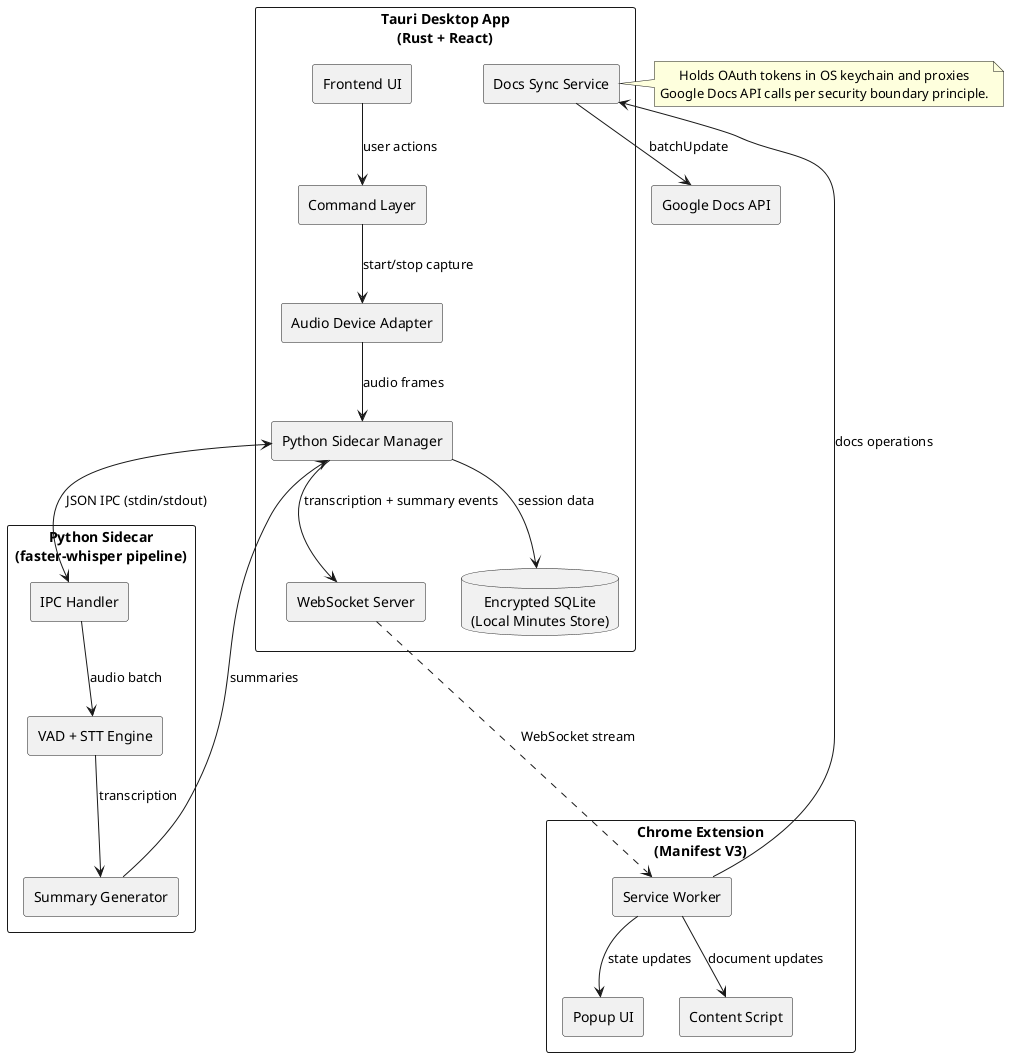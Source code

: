 @startuml
' CMP-001 High Level Architecture
skinparam componentStyle rectangle
skinparam shadowing false
skinparam defaultTextAlignment center

rectangle "Tauri Desktop App\n(Rust + React)" as Tauri {
  component "Frontend UI" as UI
  component "Command Layer" as CMD
  component "Audio Device Adapter" as ADA
  component "Python Sidecar Manager" as PSM
  component "Docs Sync Service" as DSS
  component "WebSocket Server" as WSS
  database "Encrypted SQLite\n(Local Minutes Store)" as DB
}

rectangle "Python Sidecar\n(faster-whisper pipeline)" as PY {
  component "IPC Handler" as IPC
  component "VAD + STT Engine" as STT
  component "Summary Generator" as SUM
}

rectangle "Chrome Extension\n(Manifest V3)" as EXT {
  component "Service Worker" as SW
  component "Popup UI" as POP
  component "Content Script" as CS
}

component "Google Docs API" as GD

UI --> CMD : user actions
CMD --> ADA : start/stop capture
ADA --> PSM : audio frames
PSM <--> IPC : JSON IPC (stdin/stdout)
IPC --> STT : audio batch
STT --> SUM : transcription
SUM --> PSM : summaries
PSM --> WSS : transcription + summary events
WSS -.-> SW : WebSocket stream
SW --> POP : state updates
SW --> CS : document updates
SW --> DSS : docs operations
DSS --> GD : batchUpdate
PSM --> DB : session data

note right of DSS
 Holds OAuth tokens in OS keychain and proxies
 Google Docs API calls per security boundary principle.
end note

@enduml
